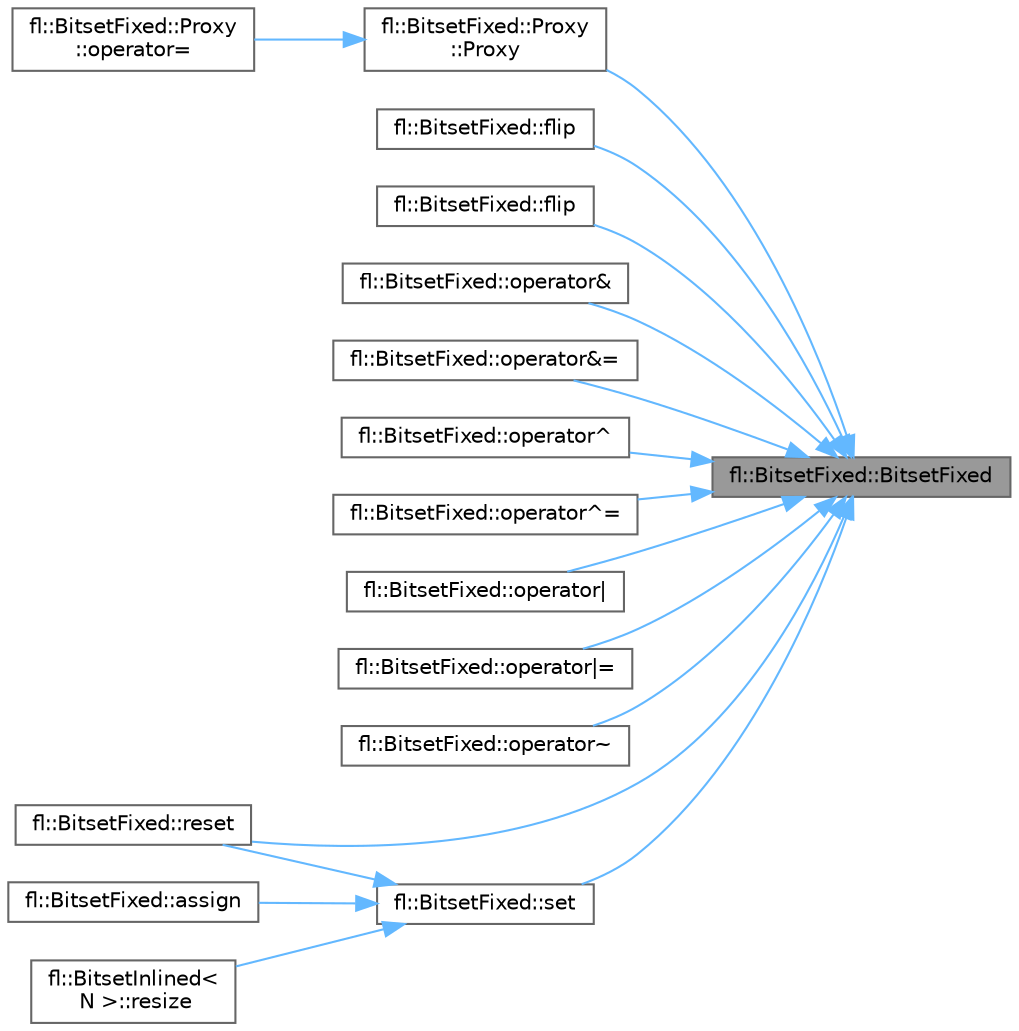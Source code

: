 digraph "fl::BitsetFixed::BitsetFixed"
{
 // INTERACTIVE_SVG=YES
 // LATEX_PDF_SIZE
  bgcolor="transparent";
  edge [fontname=Helvetica,fontsize=10,labelfontname=Helvetica,labelfontsize=10];
  node [fontname=Helvetica,fontsize=10,shape=box,height=0.2,width=0.4];
  rankdir="RL";
  Node1 [id="Node000001",label="fl::BitsetFixed::BitsetFixed",height=0.2,width=0.4,color="gray40", fillcolor="grey60", style="filled", fontcolor="black",tooltip="Constructs a BitsetFixed with all bits reset."];
  Node1 -> Node2 [id="edge1_Node000001_Node000002",dir="back",color="steelblue1",style="solid",tooltip=" "];
  Node2 [id="Node000002",label="fl::BitsetFixed::Proxy\l::Proxy",height=0.2,width=0.4,color="grey40", fillcolor="white", style="filled",URL="$da/d6b/structfl_1_1_bitset_fixed_1_1_proxy_a35c3cf7752e3b9c2f54d0ede91a09466.html#a35c3cf7752e3b9c2f54d0ede91a09466",tooltip=" "];
  Node2 -> Node3 [id="edge2_Node000002_Node000003",dir="back",color="steelblue1",style="solid",tooltip=" "];
  Node3 [id="Node000003",label="fl::BitsetFixed::Proxy\l::operator=",height=0.2,width=0.4,color="grey40", fillcolor="white", style="filled",URL="$da/d6b/structfl_1_1_bitset_fixed_1_1_proxy_a1e346deb8027d937d7fd0f0f7ffc1611.html#a1e346deb8027d937d7fd0f0f7ffc1611",tooltip=" "];
  Node1 -> Node4 [id="edge3_Node000001_Node000004",dir="back",color="steelblue1",style="solid",tooltip=" "];
  Node4 [id="Node000004",label="fl::BitsetFixed::flip",height=0.2,width=0.4,color="grey40", fillcolor="white", style="filled",URL="$dd/d03/classfl_1_1_bitset_fixed_afd905a6b10fea388d0b517e448ddecc2.html#afd905a6b10fea388d0b517e448ddecc2",tooltip="Flips all bits."];
  Node1 -> Node5 [id="edge4_Node000001_Node000005",dir="back",color="steelblue1",style="solid",tooltip=" "];
  Node5 [id="Node000005",label="fl::BitsetFixed::flip",height=0.2,width=0.4,color="grey40", fillcolor="white", style="filled",URL="$dd/d03/classfl_1_1_bitset_fixed_a3919e85d1dab611279c47714945a6da3.html#a3919e85d1dab611279c47714945a6da3",tooltip="Flips (toggles) the bit at position pos."];
  Node1 -> Node6 [id="edge5_Node000001_Node000006",dir="back",color="steelblue1",style="solid",tooltip=" "];
  Node6 [id="Node000006",label="fl::BitsetFixed::operator&",height=0.2,width=0.4,color="grey40", fillcolor="white", style="filled",URL="$dd/d03/classfl_1_1_bitset_fixed_a7e4c67db2d4c75a8289ad8ede2b659bc.html#a7e4c67db2d4c75a8289ad8ede2b659bc",tooltip="Friend operators for convenience."];
  Node1 -> Node7 [id="edge6_Node000001_Node000007",dir="back",color="steelblue1",style="solid",tooltip=" "];
  Node7 [id="Node000007",label="fl::BitsetFixed::operator&=",height=0.2,width=0.4,color="grey40", fillcolor="white", style="filled",URL="$dd/d03/classfl_1_1_bitset_fixed_a58e13b140e694daeec766bc1f0647154.html#a58e13b140e694daeec766bc1f0647154",tooltip="Bitwise AND."];
  Node1 -> Node8 [id="edge7_Node000001_Node000008",dir="back",color="steelblue1",style="solid",tooltip=" "];
  Node8 [id="Node000008",label="fl::BitsetFixed::operator^",height=0.2,width=0.4,color="grey40", fillcolor="white", style="filled",URL="$dd/d03/classfl_1_1_bitset_fixed_af8107a895587159c6c249067bb585173.html#af8107a895587159c6c249067bb585173",tooltip=" "];
  Node1 -> Node9 [id="edge8_Node000001_Node000009",dir="back",color="steelblue1",style="solid",tooltip=" "];
  Node9 [id="Node000009",label="fl::BitsetFixed::operator^=",height=0.2,width=0.4,color="grey40", fillcolor="white", style="filled",URL="$dd/d03/classfl_1_1_bitset_fixed_abd329e71c381218afd3346554ab3d2de.html#abd329e71c381218afd3346554ab3d2de",tooltip="Bitwise XOR."];
  Node1 -> Node10 [id="edge9_Node000001_Node000010",dir="back",color="steelblue1",style="solid",tooltip=" "];
  Node10 [id="Node000010",label="fl::BitsetFixed::operator\|",height=0.2,width=0.4,color="grey40", fillcolor="white", style="filled",URL="$dd/d03/classfl_1_1_bitset_fixed_aeaab90861f10e5dcb705f373eaa5b452.html#aeaab90861f10e5dcb705f373eaa5b452",tooltip=" "];
  Node1 -> Node11 [id="edge10_Node000001_Node000011",dir="back",color="steelblue1",style="solid",tooltip=" "];
  Node11 [id="Node000011",label="fl::BitsetFixed::operator\|=",height=0.2,width=0.4,color="grey40", fillcolor="white", style="filled",URL="$dd/d03/classfl_1_1_bitset_fixed_a25a7ac98eda12888986d5f943961d483.html#a25a7ac98eda12888986d5f943961d483",tooltip="Bitwise OR."];
  Node1 -> Node12 [id="edge11_Node000001_Node000012",dir="back",color="steelblue1",style="solid",tooltip=" "];
  Node12 [id="Node000012",label="fl::BitsetFixed::operator~",height=0.2,width=0.4,color="grey40", fillcolor="white", style="filled",URL="$dd/d03/classfl_1_1_bitset_fixed_a1d0753f0043d4364a0cbe2a28a1903ee.html#a1d0753f0043d4364a0cbe2a28a1903ee",tooltip=" "];
  Node1 -> Node13 [id="edge12_Node000001_Node000013",dir="back",color="steelblue1",style="solid",tooltip=" "];
  Node13 [id="Node000013",label="fl::BitsetFixed::reset",height=0.2,width=0.4,color="grey40", fillcolor="white", style="filled",URL="$dd/d03/classfl_1_1_bitset_fixed_a7bc1aafabfe16a8fd7b38000acd528a5.html#a7bc1aafabfe16a8fd7b38000acd528a5",tooltip="Clears the bit at position pos."];
  Node1 -> Node14 [id="edge13_Node000001_Node000014",dir="back",color="steelblue1",style="solid",tooltip=" "];
  Node14 [id="Node000014",label="fl::BitsetFixed::set",height=0.2,width=0.4,color="grey40", fillcolor="white", style="filled",URL="$dd/d03/classfl_1_1_bitset_fixed_a964f7e28766d81c7d14f872ba725dd54.html#a964f7e28766d81c7d14f872ba725dd54",tooltip="Sets or clears the bit at position pos."];
  Node14 -> Node15 [id="edge14_Node000014_Node000015",dir="back",color="steelblue1",style="solid",tooltip=" "];
  Node15 [id="Node000015",label="fl::BitsetFixed::assign",height=0.2,width=0.4,color="grey40", fillcolor="white", style="filled",URL="$dd/d03/classfl_1_1_bitset_fixed_ace083d0a403482f66f7b125cab77bc8a.html#ace083d0a403482f66f7b125cab77bc8a",tooltip=" "];
  Node14 -> Node13 [id="edge15_Node000014_Node000013",dir="back",color="steelblue1",style="solid",tooltip=" "];
  Node14 -> Node16 [id="edge16_Node000014_Node000016",dir="back",color="steelblue1",style="solid",tooltip=" "];
  Node16 [id="Node000016",label="fl::BitsetInlined\<\l N \>::resize",height=0.2,width=0.4,color="grey40", fillcolor="white", style="filled",URL="$d6/d6a/classfl_1_1_bitset_inlined_ac447ae00b0e758aa400792985b531d65.html#ac447ae00b0e758aa400792985b531d65",tooltip=" "];
}
